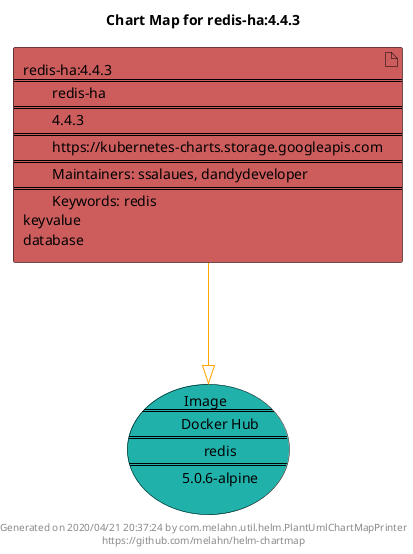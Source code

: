 @startuml
skinparam linetype ortho
skinparam backgroundColor white
skinparam usecaseBorderColor black
skinparam usecaseArrowColor LightSlateGray
skinparam artifactBorderColor black
skinparam artifactArrowColor LightSlateGray

title Chart Map for redis-ha:4.4.3

'There is one referenced Helm Chart
artifact "redis-ha:4.4.3\n====\n\tredis-ha\n====\n\t4.4.3\n====\n\thttps://kubernetes-charts.storage.googleapis.com\n====\n\tMaintainers: ssalaues, dandydeveloper\n====\n\tKeywords: redis\nkeyvalue\ndatabase" as redis_ha_4_4_3 #IndianRed

'There is one referenced Docker Image
usecase "Image\n====\n\tDocker Hub\n====\n\tredis\n====\n\t5.0.6-alpine" as redis_5_0_6_alpine #LightSeaGreen

'Chart Dependencies
redis_ha_4_4_3--[#orange]-|>redis_5_0_6_alpine

center footer Generated on 2020/04/21 20:37:24 by com.melahn.util.helm.PlantUmlChartMapPrinter\nhttps://github.com/melahn/helm-chartmap
@enduml
